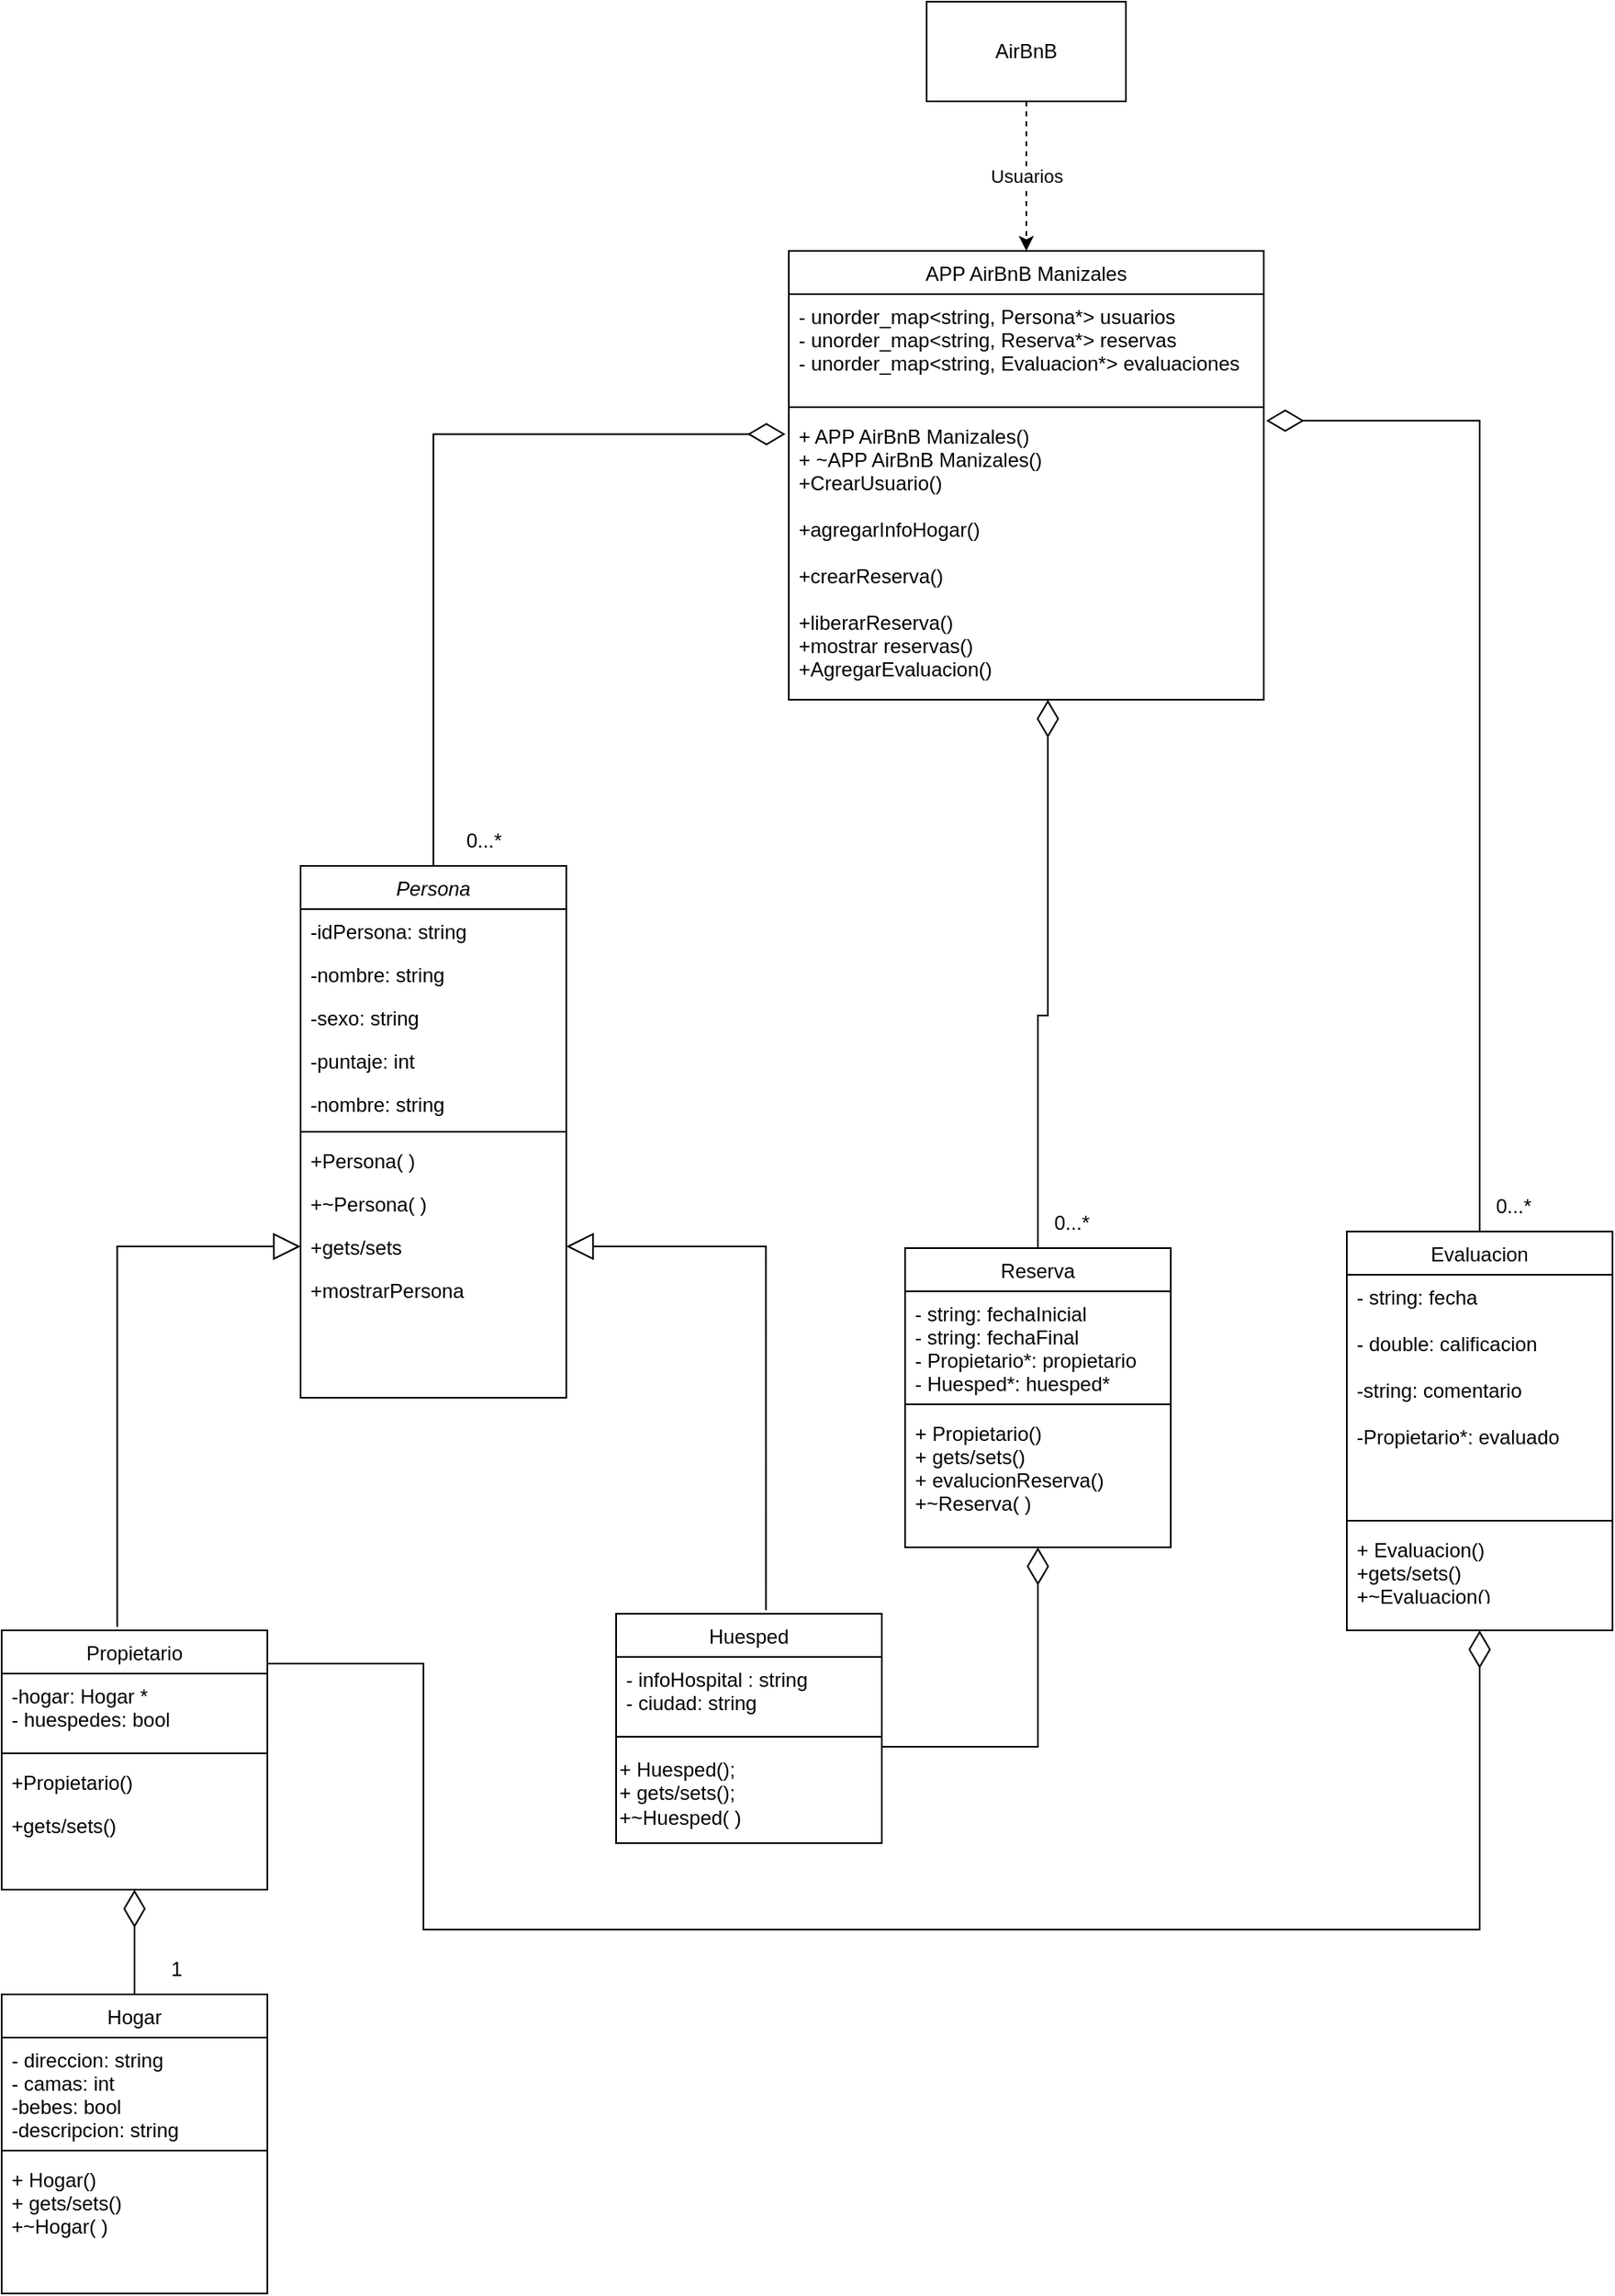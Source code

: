 <mxfile version="20.3.0" type="github">
  <diagram id="C5RBs43oDa-KdzZeNtuy" name="Page-1">
    <mxGraphModel dx="1816" dy="1713" grid="1" gridSize="10" guides="1" tooltips="1" connect="1" arrows="1" fold="1" page="1" pageScale="1" pageWidth="827" pageHeight="1169" math="0" shadow="0">
      <root>
        <mxCell id="WIyWlLk6GJQsqaUBKTNV-0" />
        <mxCell id="WIyWlLk6GJQsqaUBKTNV-1" parent="WIyWlLk6GJQsqaUBKTNV-0" />
        <mxCell id="zkfFHV4jXpPFQw0GAbJ--0" value="Persona" style="swimlane;fontStyle=2;align=center;verticalAlign=top;childLayout=stackLayout;horizontal=1;startSize=26;horizontalStack=0;resizeParent=1;resizeLast=0;collapsible=1;marginBottom=0;rounded=0;shadow=0;strokeWidth=1;" parent="WIyWlLk6GJQsqaUBKTNV-1" vertex="1">
          <mxGeometry x="-30" y="310" width="160" height="320" as="geometry">
            <mxRectangle x="230" y="140" width="160" height="26" as="alternateBounds" />
          </mxGeometry>
        </mxCell>
        <mxCell id="zkfFHV4jXpPFQw0GAbJ--1" value="-idPersona: string" style="text;align=left;verticalAlign=top;spacingLeft=4;spacingRight=4;overflow=hidden;rotatable=0;points=[[0,0.5],[1,0.5]];portConstraint=eastwest;" parent="zkfFHV4jXpPFQw0GAbJ--0" vertex="1">
          <mxGeometry y="26" width="160" height="26" as="geometry" />
        </mxCell>
        <mxCell id="zkfFHV4jXpPFQw0GAbJ--2" value="-nombre: string" style="text;align=left;verticalAlign=top;spacingLeft=4;spacingRight=4;overflow=hidden;rotatable=0;points=[[0,0.5],[1,0.5]];portConstraint=eastwest;rounded=0;shadow=0;html=0;" parent="zkfFHV4jXpPFQw0GAbJ--0" vertex="1">
          <mxGeometry y="52" width="160" height="26" as="geometry" />
        </mxCell>
        <mxCell id="zkfFHV4jXpPFQw0GAbJ--3" value="-sexo: string" style="text;align=left;verticalAlign=top;spacingLeft=4;spacingRight=4;overflow=hidden;rotatable=0;points=[[0,0.5],[1,0.5]];portConstraint=eastwest;rounded=0;shadow=0;html=0;" parent="zkfFHV4jXpPFQw0GAbJ--0" vertex="1">
          <mxGeometry y="78" width="160" height="26" as="geometry" />
        </mxCell>
        <mxCell id="vZx9cAhHsfYk8WN4lJem-1" value="-puntaje: int" style="text;align=left;verticalAlign=top;spacingLeft=4;spacingRight=4;overflow=hidden;rotatable=0;points=[[0,0.5],[1,0.5]];portConstraint=eastwest;rounded=0;shadow=0;html=0;" parent="zkfFHV4jXpPFQw0GAbJ--0" vertex="1">
          <mxGeometry y="104" width="160" height="26" as="geometry" />
        </mxCell>
        <mxCell id="vZx9cAhHsfYk8WN4lJem-0" value="-nombre: string" style="text;align=left;verticalAlign=top;spacingLeft=4;spacingRight=4;overflow=hidden;rotatable=0;points=[[0,0.5],[1,0.5]];portConstraint=eastwest;rounded=0;shadow=0;html=0;" parent="zkfFHV4jXpPFQw0GAbJ--0" vertex="1">
          <mxGeometry y="130" width="160" height="26" as="geometry" />
        </mxCell>
        <mxCell id="zkfFHV4jXpPFQw0GAbJ--4" value="" style="line;html=1;strokeWidth=1;align=left;verticalAlign=middle;spacingTop=-1;spacingLeft=3;spacingRight=3;rotatable=0;labelPosition=right;points=[];portConstraint=eastwest;" parent="zkfFHV4jXpPFQw0GAbJ--0" vertex="1">
          <mxGeometry y="156" width="160" height="8" as="geometry" />
        </mxCell>
        <mxCell id="vZx9cAhHsfYk8WN4lJem-3" value="+Persona( )" style="text;align=left;verticalAlign=top;spacingLeft=4;spacingRight=4;overflow=hidden;rotatable=0;points=[[0,0.5],[1,0.5]];portConstraint=eastwest;" parent="zkfFHV4jXpPFQw0GAbJ--0" vertex="1">
          <mxGeometry y="164" width="160" height="26" as="geometry" />
        </mxCell>
        <mxCell id="vZx9cAhHsfYk8WN4lJem-4" value="+~Persona( )" style="text;align=left;verticalAlign=top;spacingLeft=4;spacingRight=4;overflow=hidden;rotatable=0;points=[[0,0.5],[1,0.5]];portConstraint=eastwest;" parent="zkfFHV4jXpPFQw0GAbJ--0" vertex="1">
          <mxGeometry y="190" width="160" height="26" as="geometry" />
        </mxCell>
        <mxCell id="cy3KJYbiL-u8iwcTaZTG-7" value="+gets/sets" style="text;align=left;verticalAlign=top;spacingLeft=4;spacingRight=4;overflow=hidden;rotatable=0;points=[[0,0.5],[1,0.5]];portConstraint=eastwest;" parent="zkfFHV4jXpPFQw0GAbJ--0" vertex="1">
          <mxGeometry y="216" width="160" height="26" as="geometry" />
        </mxCell>
        <mxCell id="vZx9cAhHsfYk8WN4lJem-2" value="+mostrarPersona" style="text;align=left;verticalAlign=top;spacingLeft=4;spacingRight=4;overflow=hidden;rotatable=0;points=[[0,0.5],[1,0.5]];portConstraint=eastwest;" parent="zkfFHV4jXpPFQw0GAbJ--0" vertex="1">
          <mxGeometry y="242" width="160" height="26" as="geometry" />
        </mxCell>
        <mxCell id="cy3KJYbiL-u8iwcTaZTG-9" style="edgeStyle=orthogonalEdgeStyle;rounded=0;orthogonalLoop=1;jettySize=auto;html=1;entryX=0;entryY=0.5;entryDx=0;entryDy=0;endArrow=block;endFill=0;endSize=14;exitX=0.435;exitY=-0.014;exitDx=0;exitDy=0;exitPerimeter=0;" parent="WIyWlLk6GJQsqaUBKTNV-1" source="zkfFHV4jXpPFQw0GAbJ--6" target="cy3KJYbiL-u8iwcTaZTG-7" edge="1">
          <mxGeometry relative="1" as="geometry" />
        </mxCell>
        <mxCell id="zkfFHV4jXpPFQw0GAbJ--6" value="Propietario" style="swimlane;fontStyle=0;align=center;verticalAlign=top;childLayout=stackLayout;horizontal=1;startSize=26;horizontalStack=0;resizeParent=1;resizeLast=0;collapsible=1;marginBottom=0;rounded=0;shadow=0;strokeWidth=1;" parent="WIyWlLk6GJQsqaUBKTNV-1" vertex="1">
          <mxGeometry x="-210" y="770" width="160" height="156" as="geometry">
            <mxRectangle x="130" y="380" width="160" height="26" as="alternateBounds" />
          </mxGeometry>
        </mxCell>
        <mxCell id="zkfFHV4jXpPFQw0GAbJ--7" value="-hogar: Hogar *&#xa;- huespedes: bool" style="text;align=left;verticalAlign=top;spacingLeft=4;spacingRight=4;overflow=hidden;rotatable=0;points=[[0,0.5],[1,0.5]];portConstraint=eastwest;" parent="zkfFHV4jXpPFQw0GAbJ--6" vertex="1">
          <mxGeometry y="26" width="160" height="44" as="geometry" />
        </mxCell>
        <mxCell id="zkfFHV4jXpPFQw0GAbJ--9" value="" style="line;html=1;strokeWidth=1;align=left;verticalAlign=middle;spacingTop=-1;spacingLeft=3;spacingRight=3;rotatable=0;labelPosition=right;points=[];portConstraint=eastwest;" parent="zkfFHV4jXpPFQw0GAbJ--6" vertex="1">
          <mxGeometry y="70" width="160" height="8" as="geometry" />
        </mxCell>
        <mxCell id="vZx9cAhHsfYk8WN4lJem-16" value="+Propietario()" style="text;align=left;verticalAlign=top;spacingLeft=4;spacingRight=4;overflow=hidden;rotatable=0;points=[[0,0.5],[1,0.5]];portConstraint=eastwest;" parent="zkfFHV4jXpPFQw0GAbJ--6" vertex="1">
          <mxGeometry y="78" width="160" height="26" as="geometry" />
        </mxCell>
        <mxCell id="vZx9cAhHsfYk8WN4lJem-17" value="+gets/sets()&#xa;" style="text;align=left;verticalAlign=top;spacingLeft=4;spacingRight=4;overflow=hidden;rotatable=0;points=[[0,0.5],[1,0.5]];portConstraint=eastwest;" parent="zkfFHV4jXpPFQw0GAbJ--6" vertex="1">
          <mxGeometry y="104" width="160" height="26" as="geometry" />
        </mxCell>
        <mxCell id="cy3KJYbiL-u8iwcTaZTG-10" style="edgeStyle=orthogonalEdgeStyle;rounded=0;orthogonalLoop=1;jettySize=auto;html=1;exitX=0.564;exitY=-0.015;exitDx=0;exitDy=0;entryX=1;entryY=0.5;entryDx=0;entryDy=0;endArrow=block;endFill=0;endSize=14;exitPerimeter=0;" parent="WIyWlLk6GJQsqaUBKTNV-1" source="zkfFHV4jXpPFQw0GAbJ--13" target="cy3KJYbiL-u8iwcTaZTG-7" edge="1">
          <mxGeometry relative="1" as="geometry" />
        </mxCell>
        <mxCell id="zkfFHV4jXpPFQw0GAbJ--13" value="Huesped" style="swimlane;fontStyle=0;align=center;verticalAlign=top;childLayout=stackLayout;horizontal=1;startSize=26;horizontalStack=0;resizeParent=1;resizeLast=0;collapsible=1;marginBottom=0;rounded=0;shadow=0;strokeWidth=1;" parent="WIyWlLk6GJQsqaUBKTNV-1" vertex="1">
          <mxGeometry x="160" y="760" width="160" height="138" as="geometry">
            <mxRectangle x="340" y="380" width="170" height="26" as="alternateBounds" />
          </mxGeometry>
        </mxCell>
        <mxCell id="zkfFHV4jXpPFQw0GAbJ--14" value="- infoHospital : string&#xa;- ciudad: string" style="text;align=left;verticalAlign=top;spacingLeft=4;spacingRight=4;overflow=hidden;rotatable=0;points=[[0,0.5],[1,0.5]];portConstraint=eastwest;" parent="zkfFHV4jXpPFQw0GAbJ--13" vertex="1">
          <mxGeometry y="26" width="160" height="44" as="geometry" />
        </mxCell>
        <mxCell id="zkfFHV4jXpPFQw0GAbJ--15" value="" style="line;html=1;strokeWidth=1;align=left;verticalAlign=middle;spacingTop=-1;spacingLeft=3;spacingRight=3;rotatable=0;labelPosition=right;points=[];portConstraint=eastwest;" parent="zkfFHV4jXpPFQw0GAbJ--13" vertex="1">
          <mxGeometry y="70" width="160" height="8" as="geometry" />
        </mxCell>
        <mxCell id="CMvm4GSgeGF0n_btB2Dl-18" value="+ Huesped();&lt;br&gt;+ gets/sets();&lt;br&gt;+~Huesped( )" style="text;html=1;align=left;verticalAlign=middle;resizable=0;points=[];autosize=1;strokeColor=none;fillColor=none;" parent="zkfFHV4jXpPFQw0GAbJ--13" vertex="1">
          <mxGeometry y="78" width="160" height="60" as="geometry" />
        </mxCell>
        <mxCell id="U_vEvKTiCSzN4YoiZHNf-6" style="edgeStyle=orthogonalEdgeStyle;rounded=0;orthogonalLoop=1;jettySize=auto;html=1;exitX=0.5;exitY=0;exitDx=0;exitDy=0;endArrow=diamondThin;endFill=0;endSize=20;" parent="WIyWlLk6GJQsqaUBKTNV-1" source="cy3KJYbiL-u8iwcTaZTG-0" target="U_vEvKTiCSzN4YoiZHNf-4" edge="1">
          <mxGeometry relative="1" as="geometry">
            <mxPoint x="400" y="290" as="targetPoint" />
            <Array as="points">
              <mxPoint x="420" y="400" />
            </Array>
          </mxGeometry>
        </mxCell>
        <mxCell id="cy3KJYbiL-u8iwcTaZTG-0" value="Reserva" style="swimlane;fontStyle=0;align=center;verticalAlign=top;childLayout=stackLayout;horizontal=1;startSize=26;horizontalStack=0;resizeParent=1;resizeLast=0;collapsible=1;marginBottom=0;rounded=0;shadow=0;strokeWidth=1;" parent="WIyWlLk6GJQsqaUBKTNV-1" vertex="1">
          <mxGeometry x="334" y="540" width="160" height="180" as="geometry">
            <mxRectangle x="130" y="380" width="160" height="26" as="alternateBounds" />
          </mxGeometry>
        </mxCell>
        <mxCell id="cy3KJYbiL-u8iwcTaZTG-1" value="- string: fechaInicial&#xa;- string: fechaFinal&#xa;- Propietario*: propietario&#xa;- Huesped*: huesped*" style="text;align=left;verticalAlign=top;spacingLeft=4;spacingRight=4;overflow=hidden;rotatable=0;points=[[0,0.5],[1,0.5]];portConstraint=eastwest;" parent="cy3KJYbiL-u8iwcTaZTG-0" vertex="1">
          <mxGeometry y="26" width="160" height="64" as="geometry" />
        </mxCell>
        <mxCell id="cy3KJYbiL-u8iwcTaZTG-2" value="" style="line;html=1;strokeWidth=1;align=left;verticalAlign=middle;spacingTop=-1;spacingLeft=3;spacingRight=3;rotatable=0;labelPosition=right;points=[];portConstraint=eastwest;" parent="cy3KJYbiL-u8iwcTaZTG-0" vertex="1">
          <mxGeometry y="90" width="160" height="8" as="geometry" />
        </mxCell>
        <mxCell id="cy3KJYbiL-u8iwcTaZTG-3" value="+ Propietario()&#xa;+ gets/sets()&#xa;+ evalucionReserva()&#xa;+~Reserva( )" style="text;align=left;verticalAlign=top;spacingLeft=4;spacingRight=4;overflow=hidden;rotatable=0;points=[[0,0.5],[1,0.5]];portConstraint=eastwest;" parent="cy3KJYbiL-u8iwcTaZTG-0" vertex="1">
          <mxGeometry y="98" width="160" height="72" as="geometry" />
        </mxCell>
        <mxCell id="_ohC0Z9gKp4biPmnTlzv-0" value="Evaluacion" style="swimlane;fontStyle=0;align=center;verticalAlign=top;childLayout=stackLayout;horizontal=1;startSize=26;horizontalStack=0;resizeParent=1;resizeLast=0;collapsible=1;marginBottom=0;rounded=0;shadow=0;strokeWidth=1;" parent="WIyWlLk6GJQsqaUBKTNV-1" vertex="1">
          <mxGeometry x="600" y="530" width="160" height="240" as="geometry">
            <mxRectangle x="130" y="380" width="160" height="26" as="alternateBounds" />
          </mxGeometry>
        </mxCell>
        <mxCell id="_ohC0Z9gKp4biPmnTlzv-1" value="- string: fecha&#xa;&#xa;- double: calificacion&#xa;&#xa;-string: comentario&#xa;&#xa;-Propietario*: evaluado" style="text;align=left;verticalAlign=top;spacingLeft=4;spacingRight=4;overflow=hidden;rotatable=0;points=[[0,0.5],[1,0.5]];portConstraint=eastwest;" parent="_ohC0Z9gKp4biPmnTlzv-0" vertex="1">
          <mxGeometry y="26" width="160" height="144" as="geometry" />
        </mxCell>
        <mxCell id="_ohC0Z9gKp4biPmnTlzv-2" value="" style="line;html=1;strokeWidth=1;align=left;verticalAlign=middle;spacingTop=-1;spacingLeft=3;spacingRight=3;rotatable=0;labelPosition=right;points=[];portConstraint=eastwest;" parent="_ohC0Z9gKp4biPmnTlzv-0" vertex="1">
          <mxGeometry y="170" width="160" height="8" as="geometry" />
        </mxCell>
        <mxCell id="_ohC0Z9gKp4biPmnTlzv-5" value="+ Evaluacion()&#xa;+gets/sets()&#xa;+~Evaluacion()" style="text;align=left;verticalAlign=top;spacingLeft=4;spacingRight=4;overflow=hidden;rotatable=0;points=[[0,0.5],[1,0.5]];portConstraint=eastwest;" parent="_ohC0Z9gKp4biPmnTlzv-0" vertex="1">
          <mxGeometry y="178" width="160" height="42" as="geometry" />
        </mxCell>
        <mxCell id="SCXoNVmKNO27x8pqrGLH-1" value="Hogar" style="swimlane;fontStyle=0;align=center;verticalAlign=top;childLayout=stackLayout;horizontal=1;startSize=26;horizontalStack=0;resizeParent=1;resizeLast=0;collapsible=1;marginBottom=0;rounded=0;shadow=0;strokeWidth=1;" parent="WIyWlLk6GJQsqaUBKTNV-1" vertex="1">
          <mxGeometry x="-210" y="989" width="160" height="180" as="geometry">
            <mxRectangle x="130" y="380" width="160" height="26" as="alternateBounds" />
          </mxGeometry>
        </mxCell>
        <mxCell id="SCXoNVmKNO27x8pqrGLH-2" value="- direccion: string&#xa;- camas: int&#xa;-bebes: bool&#xa;-descripcion: string" style="text;align=left;verticalAlign=top;spacingLeft=4;spacingRight=4;overflow=hidden;rotatable=0;points=[[0,0.5],[1,0.5]];portConstraint=eastwest;" parent="SCXoNVmKNO27x8pqrGLH-1" vertex="1">
          <mxGeometry y="26" width="160" height="64" as="geometry" />
        </mxCell>
        <mxCell id="SCXoNVmKNO27x8pqrGLH-3" value="" style="line;html=1;strokeWidth=1;align=left;verticalAlign=middle;spacingTop=-1;spacingLeft=3;spacingRight=3;rotatable=0;labelPosition=right;points=[];portConstraint=eastwest;" parent="SCXoNVmKNO27x8pqrGLH-1" vertex="1">
          <mxGeometry y="90" width="160" height="8" as="geometry" />
        </mxCell>
        <mxCell id="SCXoNVmKNO27x8pqrGLH-4" value="+ Hogar()&#xa;+ gets/sets()&#xa;+~Hogar( )" style="text;align=left;verticalAlign=top;spacingLeft=4;spacingRight=4;overflow=hidden;rotatable=0;points=[[0,0.5],[1,0.5]];portConstraint=eastwest;" parent="SCXoNVmKNO27x8pqrGLH-1" vertex="1">
          <mxGeometry y="98" width="160" height="72" as="geometry" />
        </mxCell>
        <mxCell id="U_vEvKTiCSzN4YoiZHNf-0" value="APP AirBnB Manizales" style="swimlane;fontStyle=0;align=center;verticalAlign=top;childLayout=stackLayout;horizontal=1;startSize=26;horizontalStack=0;resizeParent=1;resizeLast=0;collapsible=1;marginBottom=0;rounded=0;shadow=0;strokeWidth=1;" parent="WIyWlLk6GJQsqaUBKTNV-1" vertex="1">
          <mxGeometry x="264" y="-60" width="286" height="270" as="geometry">
            <mxRectangle x="130" y="380" width="160" height="26" as="alternateBounds" />
          </mxGeometry>
        </mxCell>
        <mxCell id="U_vEvKTiCSzN4YoiZHNf-1" value="- unorder_map&lt;string, Persona*&gt; usuarios&#xa;- unorder_map&lt;string, Reserva*&gt; reservas&#xa;- unorder_map&lt;string, Evaluacion*&gt; evaluaciones" style="text;align=left;verticalAlign=top;spacingLeft=4;spacingRight=4;overflow=hidden;rotatable=0;points=[[0,0.5],[1,0.5]];portConstraint=eastwest;" parent="U_vEvKTiCSzN4YoiZHNf-0" vertex="1">
          <mxGeometry y="26" width="286" height="64" as="geometry" />
        </mxCell>
        <mxCell id="U_vEvKTiCSzN4YoiZHNf-2" value="" style="line;html=1;strokeWidth=1;align=left;verticalAlign=middle;spacingTop=-1;spacingLeft=3;spacingRight=3;rotatable=0;labelPosition=right;points=[];portConstraint=eastwest;" parent="U_vEvKTiCSzN4YoiZHNf-0" vertex="1">
          <mxGeometry y="90" width="286" height="8" as="geometry" />
        </mxCell>
        <mxCell id="U_vEvKTiCSzN4YoiZHNf-4" value="+ APP AirBnB Manizales()&#xa;+ ~APP AirBnB Manizales()&#xa;+CrearUsuario()&#xa;&#xa;+agregarInfoHogar()&#xa;&#xa;+crearReserva()&#xa;&#xa;+liberarReserva()&#xa;+mostrar reservas()&#xa;+AgregarEvaluacion()" style="text;align=left;verticalAlign=top;spacingLeft=4;spacingRight=4;overflow=hidden;rotatable=0;points=[[0,0.5],[1,0.5]];portConstraint=eastwest;" parent="U_vEvKTiCSzN4YoiZHNf-0" vertex="1">
          <mxGeometry y="98" width="286" height="172" as="geometry" />
        </mxCell>
        <mxCell id="U_vEvKTiCSzN4YoiZHNf-8" style="edgeStyle=orthogonalEdgeStyle;rounded=0;orthogonalLoop=1;jettySize=auto;html=1;exitX=0.5;exitY=0;exitDx=0;exitDy=0;endArrow=diamondThin;endFill=0;endSize=20;entryX=-0.007;entryY=0.071;entryDx=0;entryDy=0;entryPerimeter=0;" parent="WIyWlLk6GJQsqaUBKTNV-1" source="zkfFHV4jXpPFQw0GAbJ--0" target="U_vEvKTiCSzN4YoiZHNf-4" edge="1">
          <mxGeometry relative="1" as="geometry">
            <mxPoint x="140" y="99.999" as="targetPoint" />
            <mxPoint x="30" y="300.94" as="sourcePoint" />
          </mxGeometry>
        </mxCell>
        <mxCell id="U_vEvKTiCSzN4YoiZHNf-9" value="0...*" style="text;html=1;align=center;verticalAlign=middle;resizable=0;points=[];autosize=1;strokeColor=none;fillColor=none;" parent="WIyWlLk6GJQsqaUBKTNV-1" vertex="1">
          <mxGeometry x="60" y="280" width="40" height="30" as="geometry" />
        </mxCell>
        <mxCell id="U_vEvKTiCSzN4YoiZHNf-10" value="0...*" style="text;html=1;align=center;verticalAlign=middle;resizable=0;points=[];autosize=1;strokeColor=none;fillColor=none;" parent="WIyWlLk6GJQsqaUBKTNV-1" vertex="1">
          <mxGeometry x="414" y="510" width="40" height="30" as="geometry" />
        </mxCell>
        <mxCell id="U_vEvKTiCSzN4YoiZHNf-11" value="0...*" style="text;html=1;align=center;verticalAlign=middle;resizable=0;points=[];autosize=1;strokeColor=none;fillColor=none;" parent="WIyWlLk6GJQsqaUBKTNV-1" vertex="1">
          <mxGeometry x="680" y="500" width="40" height="30" as="geometry" />
        </mxCell>
        <mxCell id="U_vEvKTiCSzN4YoiZHNf-12" style="edgeStyle=orthogonalEdgeStyle;rounded=0;orthogonalLoop=1;jettySize=auto;html=1;exitX=0.5;exitY=0;exitDx=0;exitDy=0;endArrow=diamondThin;endFill=0;endSize=20;entryX=0.5;entryY=1;entryDx=0;entryDy=0;" parent="WIyWlLk6GJQsqaUBKTNV-1" source="SCXoNVmKNO27x8pqrGLH-1" target="zkfFHV4jXpPFQw0GAbJ--6" edge="1">
          <mxGeometry relative="1" as="geometry">
            <mxPoint x="90" y="940" as="targetPoint" />
            <mxPoint x="218" y="1024.79" as="sourcePoint" />
          </mxGeometry>
        </mxCell>
        <mxCell id="U_vEvKTiCSzN4YoiZHNf-13" value="1" style="text;html=1;align=center;verticalAlign=middle;resizable=0;points=[];autosize=1;strokeColor=none;fillColor=none;" parent="WIyWlLk6GJQsqaUBKTNV-1" vertex="1">
          <mxGeometry x="-120" y="959" width="30" height="30" as="geometry" />
        </mxCell>
        <mxCell id="U_vEvKTiCSzN4YoiZHNf-15" style="edgeStyle=orthogonalEdgeStyle;rounded=0;orthogonalLoop=1;jettySize=auto;html=1;exitX=0.5;exitY=0;exitDx=0;exitDy=0;endArrow=diamondThin;endFill=0;endSize=20;entryX=1.005;entryY=0.024;entryDx=0;entryDy=0;entryPerimeter=0;" parent="WIyWlLk6GJQsqaUBKTNV-1" source="_ohC0Z9gKp4biPmnTlzv-0" target="U_vEvKTiCSzN4YoiZHNf-4" edge="1">
          <mxGeometry relative="1" as="geometry">
            <mxPoint x="740" y="209.059" as="targetPoint" />
            <mxPoint x="630" y="410" as="sourcePoint" />
          </mxGeometry>
        </mxCell>
        <mxCell id="LI7Wq2JhkfenwI1IY9U7-1" value="Usuarios" style="edgeStyle=orthogonalEdgeStyle;rounded=0;orthogonalLoop=1;jettySize=auto;html=1;exitX=0.5;exitY=1;exitDx=0;exitDy=0;entryX=0.5;entryY=0;entryDx=0;entryDy=0;dashed=1;" parent="WIyWlLk6GJQsqaUBKTNV-1" source="LI7Wq2JhkfenwI1IY9U7-0" target="U_vEvKTiCSzN4YoiZHNf-0" edge="1">
          <mxGeometry relative="1" as="geometry" />
        </mxCell>
        <mxCell id="LI7Wq2JhkfenwI1IY9U7-0" value="AirBnB" style="rounded=0;whiteSpace=wrap;html=1;" parent="WIyWlLk6GJQsqaUBKTNV-1" vertex="1">
          <mxGeometry x="347" y="-210" width="120" height="60" as="geometry" />
        </mxCell>
        <mxCell id="LI7Wq2JhkfenwI1IY9U7-2" style="edgeStyle=orthogonalEdgeStyle;rounded=0;orthogonalLoop=1;jettySize=auto;html=1;exitX=1;exitY=0.05;exitDx=0;exitDy=0;endArrow=diamondThin;endFill=0;endSize=20;exitPerimeter=0;entryX=0.5;entryY=1;entryDx=0;entryDy=0;" parent="WIyWlLk6GJQsqaUBKTNV-1" source="CMvm4GSgeGF0n_btB2Dl-18" target="cy3KJYbiL-u8iwcTaZTG-0" edge="1">
          <mxGeometry relative="1" as="geometry">
            <mxPoint x="454" y="700.0" as="targetPoint" />
            <Array as="points">
              <mxPoint x="414" y="840" />
            </Array>
            <mxPoint x="448" y="1030" as="sourcePoint" />
          </mxGeometry>
        </mxCell>
        <mxCell id="LI7Wq2JhkfenwI1IY9U7-3" style="edgeStyle=orthogonalEdgeStyle;rounded=0;orthogonalLoop=1;jettySize=auto;html=1;exitX=1;exitY=0.05;exitDx=0;exitDy=0;endArrow=diamondThin;endFill=0;endSize=20;exitPerimeter=0;entryX=0.5;entryY=1;entryDx=0;entryDy=0;" parent="WIyWlLk6GJQsqaUBKTNV-1" target="_ohC0Z9gKp4biPmnTlzv-0" edge="1">
          <mxGeometry relative="1" as="geometry">
            <mxPoint x="750" y="950" as="targetPoint" />
            <Array as="points">
              <mxPoint x="44" y="790" />
              <mxPoint x="44" y="950" />
              <mxPoint x="680" y="950" />
            </Array>
            <mxPoint x="-50" y="790" as="sourcePoint" />
          </mxGeometry>
        </mxCell>
      </root>
    </mxGraphModel>
  </diagram>
</mxfile>
